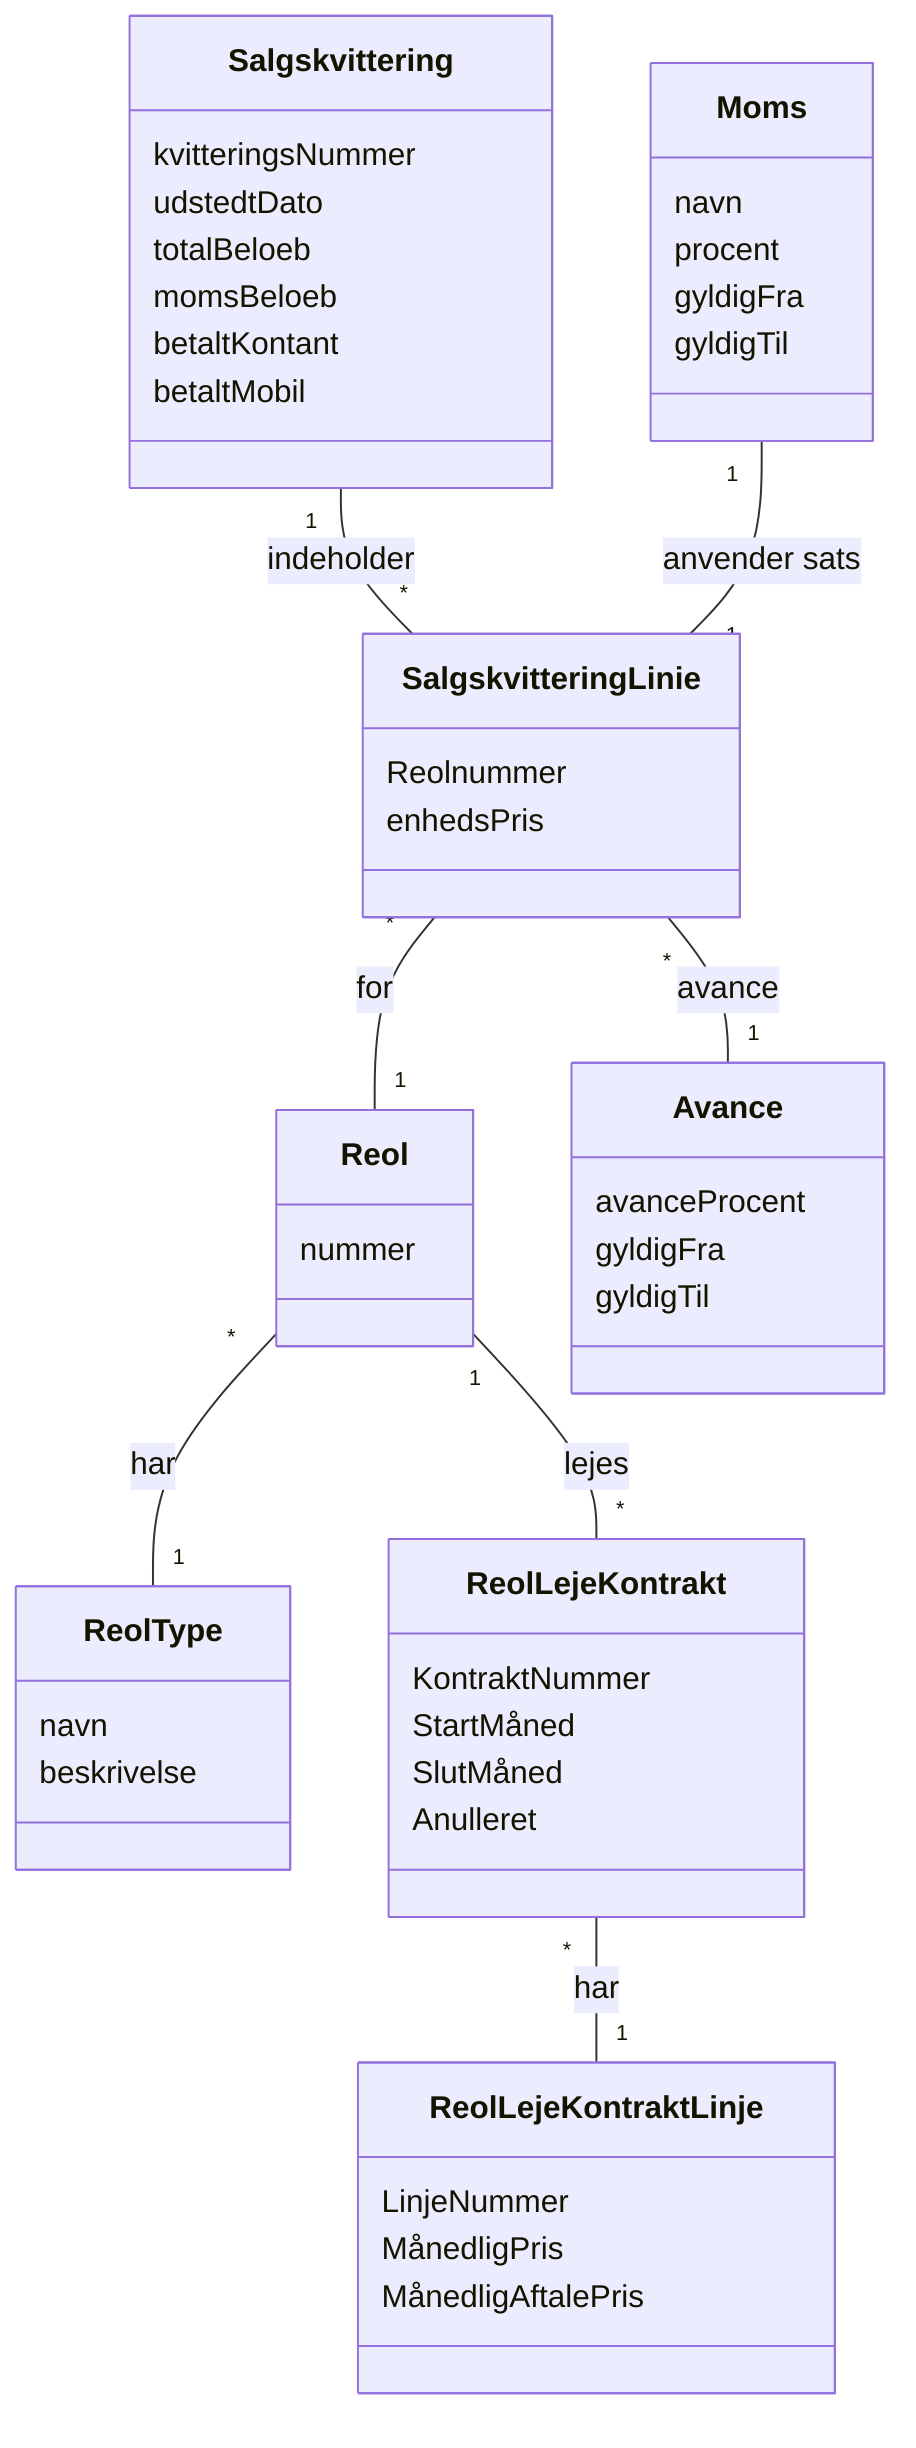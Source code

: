 ﻿classDiagram
    class Reol {
        nummer
    }
    class ReolType {
        navn
        beskrivelse
    }

    class ReolLejeKontrakt {
        KontraktNummer
        StartMåned
        SlutMåned
        Anulleret
    }

    class ReolLejeKontraktLinje {
        LinjeNummer
        MånedligPris
        MånedligAftalePris
    }

    class Moms {
      navn
      procent
      gyldigFra
      gyldigTil
    }

    class Salgskvittering {
      kvitteringsNummer
      udstedtDato
      totalBeloeb
      momsBeloeb
      betaltKontant
      betaltMobil
    }

    class SalgskvitteringLinie {
      Reolnummer
      enhedsPris
    }

    class Avance {
        avanceProcent
        gyldigFra
        gyldigTil
    }

    Reol "*" -- "1" ReolType : har
    ReolLejeKontrakt "*" -- "1" ReolLejeKontraktLinje : har
    Salgskvittering "1" -- "*" SalgskvitteringLinie : indeholder
    Moms "1" -- "1" SalgskvitteringLinie : anvender sats
    SalgskvitteringLinie "*" -- "1" Avance : avance
    Reol "1" -- "*" ReolLejeKontrakt : lejes
    SalgskvitteringLinie "*" -- "1" Reol : for